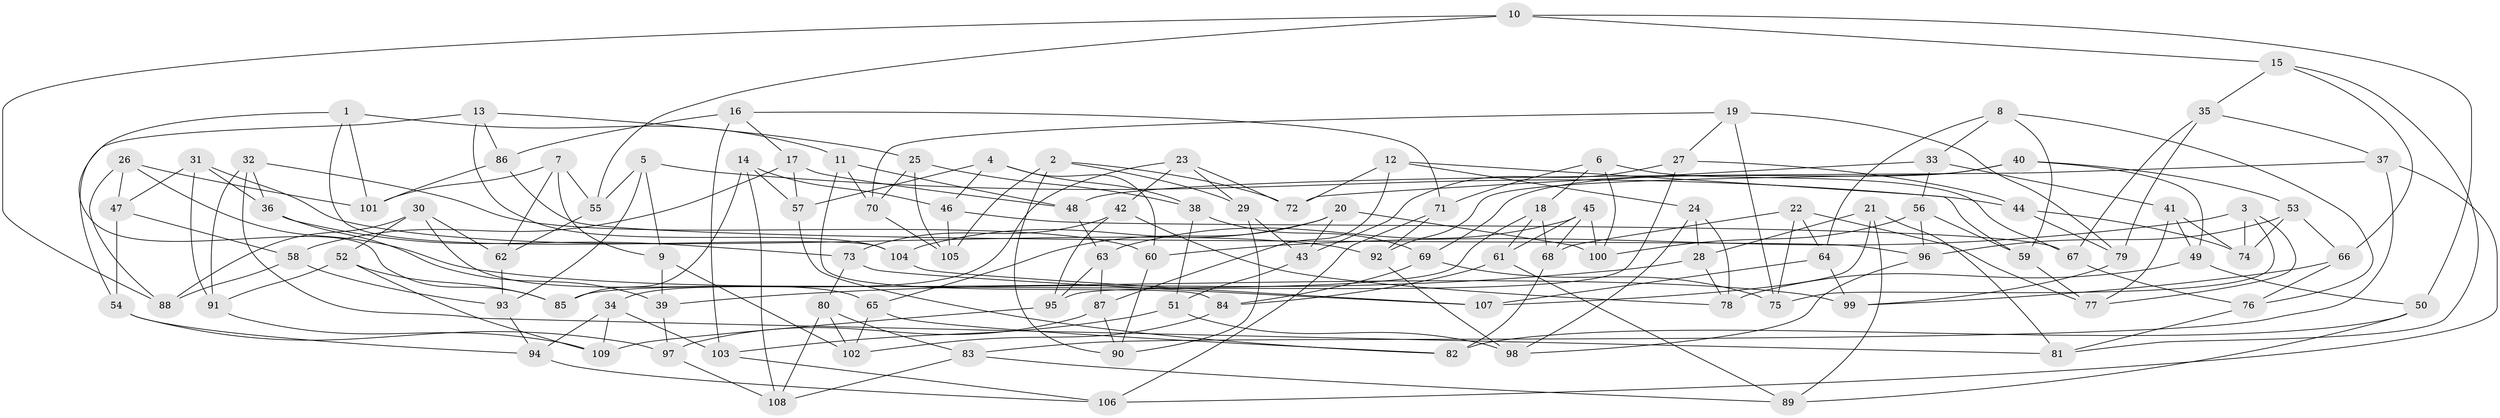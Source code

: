 // coarse degree distribution, {6: 0.5072463768115942, 3: 0.014492753623188406, 5: 0.07246376811594203, 4: 0.4057971014492754}
// Generated by graph-tools (version 1.1) at 2025/24/03/03/25 07:24:30]
// undirected, 109 vertices, 218 edges
graph export_dot {
graph [start="1"]
  node [color=gray90,style=filled];
  1;
  2;
  3;
  4;
  5;
  6;
  7;
  8;
  9;
  10;
  11;
  12;
  13;
  14;
  15;
  16;
  17;
  18;
  19;
  20;
  21;
  22;
  23;
  24;
  25;
  26;
  27;
  28;
  29;
  30;
  31;
  32;
  33;
  34;
  35;
  36;
  37;
  38;
  39;
  40;
  41;
  42;
  43;
  44;
  45;
  46;
  47;
  48;
  49;
  50;
  51;
  52;
  53;
  54;
  55;
  56;
  57;
  58;
  59;
  60;
  61;
  62;
  63;
  64;
  65;
  66;
  67;
  68;
  69;
  70;
  71;
  72;
  73;
  74;
  75;
  76;
  77;
  78;
  79;
  80;
  81;
  82;
  83;
  84;
  85;
  86;
  87;
  88;
  89;
  90;
  91;
  92;
  93;
  94;
  95;
  96;
  97;
  98;
  99;
  100;
  101;
  102;
  103;
  104;
  105;
  106;
  107;
  108;
  109;
  1 -- 104;
  1 -- 101;
  1 -- 11;
  1 -- 85;
  2 -- 105;
  2 -- 90;
  2 -- 72;
  2 -- 29;
  3 -- 74;
  3 -- 77;
  3 -- 60;
  3 -- 75;
  4 -- 60;
  4 -- 46;
  4 -- 57;
  4 -- 38;
  5 -- 9;
  5 -- 44;
  5 -- 55;
  5 -- 93;
  6 -- 71;
  6 -- 67;
  6 -- 18;
  6 -- 100;
  7 -- 55;
  7 -- 101;
  7 -- 9;
  7 -- 62;
  8 -- 76;
  8 -- 64;
  8 -- 33;
  8 -- 59;
  9 -- 102;
  9 -- 39;
  10 -- 55;
  10 -- 88;
  10 -- 15;
  10 -- 50;
  11 -- 70;
  11 -- 84;
  11 -- 48;
  12 -- 59;
  12 -- 24;
  12 -- 87;
  12 -- 72;
  13 -- 54;
  13 -- 86;
  13 -- 104;
  13 -- 25;
  14 -- 108;
  14 -- 85;
  14 -- 46;
  14 -- 57;
  15 -- 66;
  15 -- 81;
  15 -- 35;
  16 -- 103;
  16 -- 17;
  16 -- 86;
  16 -- 71;
  17 -- 57;
  17 -- 58;
  17 -- 48;
  18 -- 85;
  18 -- 61;
  18 -- 68;
  19 -- 75;
  19 -- 79;
  19 -- 27;
  19 -- 70;
  20 -- 43;
  20 -- 100;
  20 -- 65;
  20 -- 104;
  21 -- 81;
  21 -- 107;
  21 -- 28;
  21 -- 89;
  22 -- 64;
  22 -- 75;
  22 -- 77;
  22 -- 68;
  23 -- 72;
  23 -- 34;
  23 -- 42;
  23 -- 29;
  24 -- 78;
  24 -- 98;
  24 -- 28;
  25 -- 105;
  25 -- 38;
  25 -- 70;
  26 -- 99;
  26 -- 47;
  26 -- 101;
  26 -- 88;
  27 -- 95;
  27 -- 44;
  27 -- 43;
  28 -- 39;
  28 -- 78;
  29 -- 90;
  29 -- 43;
  30 -- 62;
  30 -- 65;
  30 -- 88;
  30 -- 52;
  31 -- 91;
  31 -- 36;
  31 -- 92;
  31 -- 47;
  32 -- 60;
  32 -- 36;
  32 -- 81;
  32 -- 91;
  33 -- 41;
  33 -- 56;
  33 -- 72;
  34 -- 94;
  34 -- 109;
  34 -- 103;
  35 -- 67;
  35 -- 37;
  35 -- 79;
  36 -- 73;
  36 -- 39;
  37 -- 106;
  37 -- 83;
  37 -- 48;
  38 -- 51;
  38 -- 69;
  39 -- 97;
  40 -- 69;
  40 -- 92;
  40 -- 53;
  40 -- 49;
  41 -- 77;
  41 -- 74;
  41 -- 49;
  42 -- 95;
  42 -- 78;
  42 -- 73;
  43 -- 51;
  44 -- 74;
  44 -- 79;
  45 -- 61;
  45 -- 100;
  45 -- 68;
  45 -- 63;
  46 -- 67;
  46 -- 105;
  47 -- 58;
  47 -- 54;
  48 -- 63;
  49 -- 50;
  49 -- 78;
  50 -- 89;
  50 -- 82;
  51 -- 103;
  51 -- 98;
  52 -- 85;
  52 -- 109;
  52 -- 91;
  53 -- 96;
  53 -- 66;
  53 -- 74;
  54 -- 94;
  54 -- 97;
  55 -- 62;
  56 -- 100;
  56 -- 59;
  56 -- 96;
  57 -- 82;
  58 -- 93;
  58 -- 88;
  59 -- 77;
  60 -- 90;
  61 -- 84;
  61 -- 89;
  62 -- 93;
  63 -- 95;
  63 -- 87;
  64 -- 99;
  64 -- 107;
  65 -- 82;
  65 -- 102;
  66 -- 99;
  66 -- 76;
  67 -- 76;
  68 -- 82;
  69 -- 75;
  69 -- 84;
  70 -- 105;
  71 -- 106;
  71 -- 92;
  73 -- 107;
  73 -- 80;
  76 -- 81;
  79 -- 99;
  80 -- 102;
  80 -- 108;
  80 -- 83;
  83 -- 89;
  83 -- 108;
  84 -- 102;
  86 -- 101;
  86 -- 96;
  87 -- 97;
  87 -- 90;
  91 -- 109;
  92 -- 98;
  93 -- 94;
  94 -- 106;
  95 -- 109;
  96 -- 98;
  97 -- 108;
  103 -- 106;
  104 -- 107;
}
